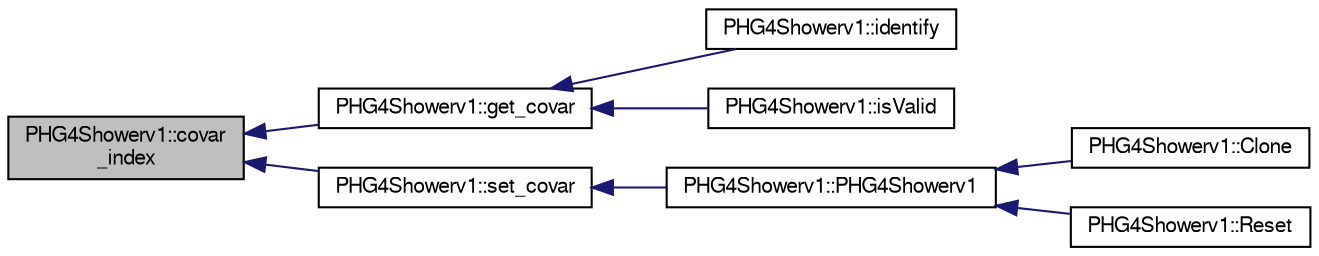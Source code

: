 digraph "PHG4Showerv1::covar_index"
{
  bgcolor="transparent";
  edge [fontname="FreeSans",fontsize="10",labelfontname="FreeSans",labelfontsize="10"];
  node [fontname="FreeSans",fontsize="10",shape=record];
  rankdir="LR";
  Node1 [label="PHG4Showerv1::covar\l_index",height=0.2,width=0.4,color="black", fillcolor="grey75", style="filled" fontcolor="black"];
  Node1 -> Node2 [dir="back",color="midnightblue",fontsize="10",style="solid",fontname="FreeSans"];
  Node2 [label="PHG4Showerv1::get_covar",height=0.2,width=0.4,color="black",URL="$db/dfa/classPHG4Showerv1.html#ae2ee405d07c1147b5f32142a96f2a37b"];
  Node2 -> Node3 [dir="back",color="midnightblue",fontsize="10",style="solid",fontname="FreeSans"];
  Node3 [label="PHG4Showerv1::identify",height=0.2,width=0.4,color="black",URL="$db/dfa/classPHG4Showerv1.html#ae6c3d23787050acff1db3b22f367c99e"];
  Node2 -> Node4 [dir="back",color="midnightblue",fontsize="10",style="solid",fontname="FreeSans"];
  Node4 [label="PHG4Showerv1::isValid",height=0.2,width=0.4,color="black",URL="$db/dfa/classPHG4Showerv1.html#a875e9612604057f1f1111e0785dce236",tooltip="isValid returns non zero if object contains vailid data "];
  Node1 -> Node5 [dir="back",color="midnightblue",fontsize="10",style="solid",fontname="FreeSans"];
  Node5 [label="PHG4Showerv1::set_covar",height=0.2,width=0.4,color="black",URL="$db/dfa/classPHG4Showerv1.html#ae967263c2f8752d73fb4c7996a72343f"];
  Node5 -> Node6 [dir="back",color="midnightblue",fontsize="10",style="solid",fontname="FreeSans"];
  Node6 [label="PHG4Showerv1::PHG4Showerv1",height=0.2,width=0.4,color="black",URL="$db/dfa/classPHG4Showerv1.html#add14d0fb24511d1eacd0bce2fe332877"];
  Node6 -> Node7 [dir="back",color="midnightblue",fontsize="10",style="solid",fontname="FreeSans"];
  Node7 [label="PHG4Showerv1::Clone",height=0.2,width=0.4,color="black",URL="$db/dfa/classPHG4Showerv1.html#a108de468abe07f3ada69fe8c0f04729f"];
  Node6 -> Node8 [dir="back",color="midnightblue",fontsize="10",style="solid",fontname="FreeSans"];
  Node8 [label="PHG4Showerv1::Reset",height=0.2,width=0.4,color="black",URL="$db/dfa/classPHG4Showerv1.html#a8c34f3dc14834d1e552badff6084bf62",tooltip="Clear Event. "];
}

